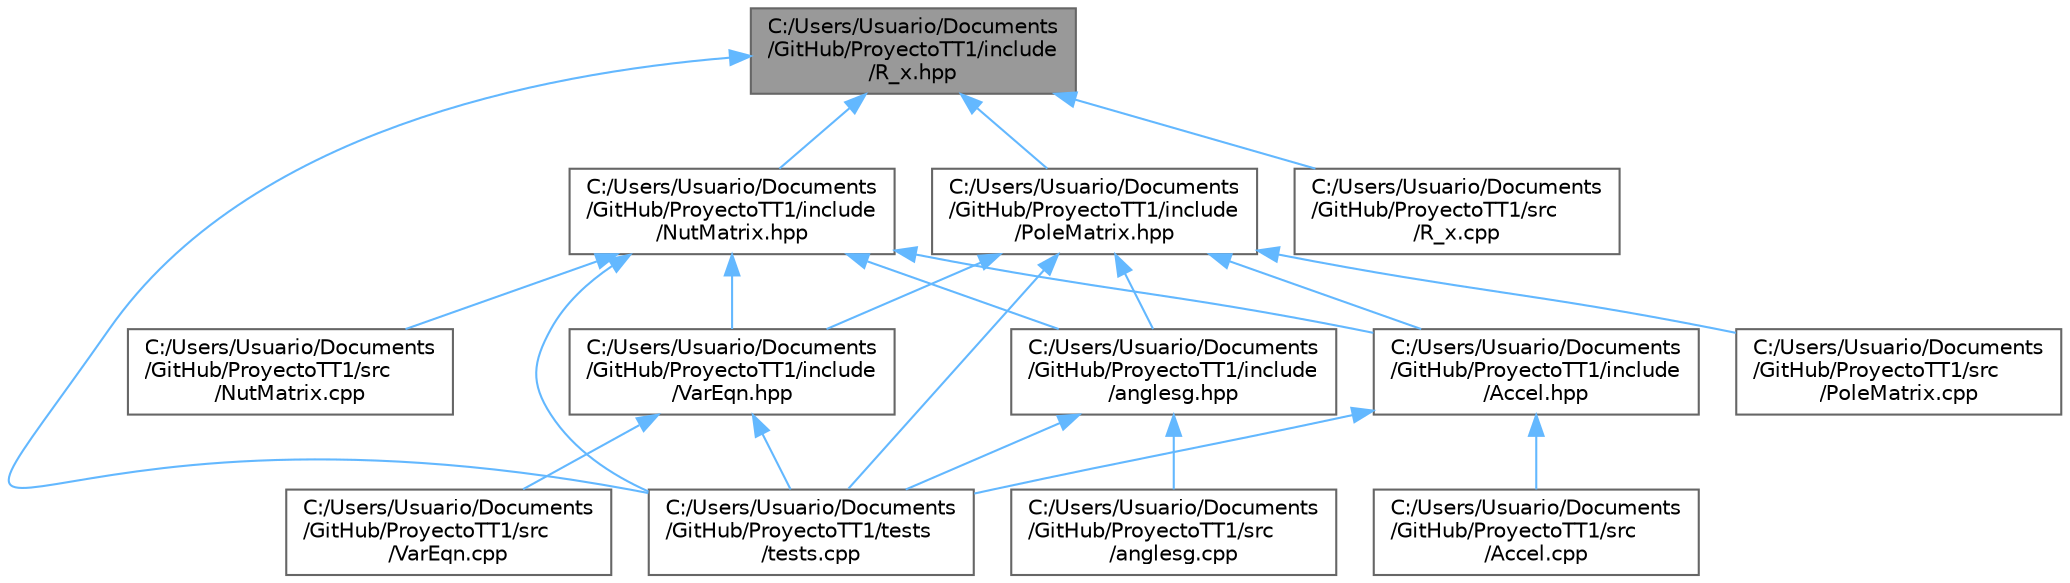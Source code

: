 digraph "C:/Users/Usuario/Documents/GitHub/ProyectoTT1/include/R_x.hpp"
{
 // LATEX_PDF_SIZE
  bgcolor="transparent";
  edge [fontname=Helvetica,fontsize=10,labelfontname=Helvetica,labelfontsize=10];
  node [fontname=Helvetica,fontsize=10,shape=box,height=0.2,width=0.4];
  Node1 [id="Node000001",label="C:/Users/Usuario/Documents\l/GitHub/ProyectoTT1/include\l/R_x.hpp",height=0.2,width=0.4,color="gray40", fillcolor="grey60", style="filled", fontcolor="black",tooltip="Este archivo de cabecera contiene una implementación de la función R_x."];
  Node1 -> Node2 [id="edge1_Node000001_Node000002",dir="back",color="steelblue1",style="solid",tooltip=" "];
  Node2 [id="Node000002",label="C:/Users/Usuario/Documents\l/GitHub/ProyectoTT1/include\l/NutMatrix.hpp",height=0.2,width=0.4,color="grey40", fillcolor="white", style="filled",URL="$_nut_matrix_8hpp.html",tooltip="Este archivo de cabecera contiene una implementación de la función NutMatrix."];
  Node2 -> Node3 [id="edge2_Node000002_Node000003",dir="back",color="steelblue1",style="solid",tooltip=" "];
  Node3 [id="Node000003",label="C:/Users/Usuario/Documents\l/GitHub/ProyectoTT1/include\l/Accel.hpp",height=0.2,width=0.4,color="grey40", fillcolor="white", style="filled",URL="$_accel_8hpp.html",tooltip="Este archivo de cabecera contiene una implementación de la función Accel."];
  Node3 -> Node4 [id="edge3_Node000003_Node000004",dir="back",color="steelblue1",style="solid",tooltip=" "];
  Node4 [id="Node000004",label="C:/Users/Usuario/Documents\l/GitHub/ProyectoTT1/src\l/Accel.cpp",height=0.2,width=0.4,color="grey40", fillcolor="white", style="filled",URL="$_accel_8cpp.html",tooltip="Cálculo de la aceleración de un satélite orbitando la Tierra debido al campo gravitacional armónico d..."];
  Node3 -> Node5 [id="edge4_Node000003_Node000005",dir="back",color="steelblue1",style="solid",tooltip=" "];
  Node5 [id="Node000005",label="C:/Users/Usuario/Documents\l/GitHub/ProyectoTT1/tests\l/tests.cpp",height=0.2,width=0.4,color="grey40", fillcolor="white", style="filled",URL="$tests_8cpp.html",tooltip="Tests unitarios para los métodos del proyecto de TTI."];
  Node2 -> Node6 [id="edge5_Node000002_Node000006",dir="back",color="steelblue1",style="solid",tooltip=" "];
  Node6 [id="Node000006",label="C:/Users/Usuario/Documents\l/GitHub/ProyectoTT1/include\l/VarEqn.hpp",height=0.2,width=0.4,color="grey40", fillcolor="white", style="filled",URL="$_var_eqn_8hpp.html",tooltip="Este archivo de cabecera contiene una implementación de la función VarEqn."];
  Node6 -> Node7 [id="edge6_Node000006_Node000007",dir="back",color="steelblue1",style="solid",tooltip=" "];
  Node7 [id="Node000007",label="C:/Users/Usuario/Documents\l/GitHub/ProyectoTT1/src\l/VarEqn.cpp",height=0.2,width=0.4,color="grey40", fillcolor="white", style="filled",URL="$_var_eqn_8cpp.html",tooltip="Cálculo de las ecuaciones variacionales."];
  Node6 -> Node5 [id="edge7_Node000006_Node000005",dir="back",color="steelblue1",style="solid",tooltip=" "];
  Node2 -> Node8 [id="edge8_Node000002_Node000008",dir="back",color="steelblue1",style="solid",tooltip=" "];
  Node8 [id="Node000008",label="C:/Users/Usuario/Documents\l/GitHub/ProyectoTT1/include\l/anglesg.hpp",height=0.2,width=0.4,color="grey40", fillcolor="white", style="filled",URL="$anglesg_8hpp.html",tooltip="Este archivo de cabecera contiene una implementación de la función anglesg."];
  Node8 -> Node9 [id="edge9_Node000008_Node000009",dir="back",color="steelblue1",style="solid",tooltip=" "];
  Node9 [id="Node000009",label="C:/Users/Usuario/Documents\l/GitHub/ProyectoTT1/src\l/anglesg.cpp",height=0.2,width=0.4,color="grey40", fillcolor="white", style="filled",URL="$anglesg_8cpp.html",tooltip="Solución del problema de la determinación orbital usando tres avistamientos ópticos."];
  Node8 -> Node5 [id="edge10_Node000008_Node000005",dir="back",color="steelblue1",style="solid",tooltip=" "];
  Node2 -> Node10 [id="edge11_Node000002_Node000010",dir="back",color="steelblue1",style="solid",tooltip=" "];
  Node10 [id="Node000010",label="C:/Users/Usuario/Documents\l/GitHub/ProyectoTT1/src\l/NutMatrix.cpp",height=0.2,width=0.4,color="grey40", fillcolor="white", style="filled",URL="$_nut_matrix_8cpp.html",tooltip="Cálculo de la transformación de la media al ecuador verdadero y equinoccio."];
  Node2 -> Node5 [id="edge12_Node000002_Node000005",dir="back",color="steelblue1",style="solid",tooltip=" "];
  Node1 -> Node11 [id="edge13_Node000001_Node000011",dir="back",color="steelblue1",style="solid",tooltip=" "];
  Node11 [id="Node000011",label="C:/Users/Usuario/Documents\l/GitHub/ProyectoTT1/include\l/PoleMatrix.hpp",height=0.2,width=0.4,color="grey40", fillcolor="white", style="filled",URL="$_pole_matrix_8hpp.html",tooltip="Este archivo de cabecera contiene una implementación de la función PoleMatrix."];
  Node11 -> Node3 [id="edge14_Node000011_Node000003",dir="back",color="steelblue1",style="solid",tooltip=" "];
  Node11 -> Node6 [id="edge15_Node000011_Node000006",dir="back",color="steelblue1",style="solid",tooltip=" "];
  Node11 -> Node8 [id="edge16_Node000011_Node000008",dir="back",color="steelblue1",style="solid",tooltip=" "];
  Node11 -> Node12 [id="edge17_Node000011_Node000012",dir="back",color="steelblue1",style="solid",tooltip=" "];
  Node12 [id="Node000012",label="C:/Users/Usuario/Documents\l/GitHub/ProyectoTT1/src\l/PoleMatrix.cpp",height=0.2,width=0.4,color="grey40", fillcolor="white", style="filled",URL="$_pole_matrix_8cpp.html",tooltip="Cálculo de la transformación de seudo Earth-fixed a Earth-fixed coordenadas."];
  Node11 -> Node5 [id="edge18_Node000011_Node000005",dir="back",color="steelblue1",style="solid",tooltip=" "];
  Node1 -> Node13 [id="edge19_Node000001_Node000013",dir="back",color="steelblue1",style="solid",tooltip=" "];
  Node13 [id="Node000013",label="C:/Users/Usuario/Documents\l/GitHub/ProyectoTT1/src\l/R_x.cpp",height=0.2,width=0.4,color="grey40", fillcolor="white", style="filled",URL="$_r__x_8cpp.html",tooltip="Cálculo de la matriz de rotación en el eje x de un ángulo."];
  Node1 -> Node5 [id="edge20_Node000001_Node000005",dir="back",color="steelblue1",style="solid",tooltip=" "];
}
